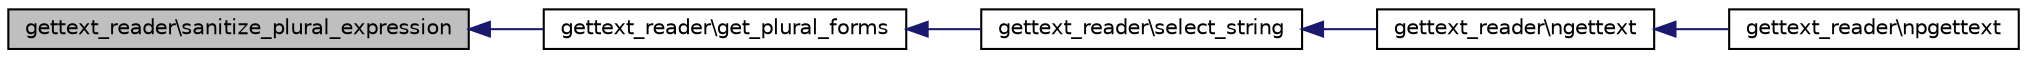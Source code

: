 digraph G
{
  edge [fontname="Helvetica",fontsize="10",labelfontname="Helvetica",labelfontsize="10"];
  node [fontname="Helvetica",fontsize="10",shape=record];
  rankdir="LR";
  Node1 [label="gettext_reader\\sanitize_plural_expression",height=0.2,width=0.4,color="black", fillcolor="grey75", style="filled" fontcolor="black"];
  Node1 -> Node2 [dir="back",color="midnightblue",fontsize="10",style="solid",fontname="Helvetica"];
  Node2 [label="gettext_reader\\get_plural_forms",height=0.2,width=0.4,color="black", fillcolor="white", style="filled",URL="$classgettext__reader.html#a6d4d42aeb8e669c82bdd029aacd5afb0",tooltip="Get possible plural forms from MO header."];
  Node2 -> Node3 [dir="back",color="midnightblue",fontsize="10",style="solid",fontname="Helvetica"];
  Node3 [label="gettext_reader\\select_string",height=0.2,width=0.4,color="black", fillcolor="white", style="filled",URL="$classgettext__reader.html#a7b56a1911c46de99e13677ac10c8d11f",tooltip="Detects which plural form to take."];
  Node3 -> Node4 [dir="back",color="midnightblue",fontsize="10",style="solid",fontname="Helvetica"];
  Node4 [label="gettext_reader\\ngettext",height=0.2,width=0.4,color="black", fillcolor="white", style="filled",URL="$classgettext__reader.html#a68ca60ca885de611b4c33975f79c539c",tooltip="Plural version of gettext."];
  Node4 -> Node5 [dir="back",color="midnightblue",fontsize="10",style="solid",fontname="Helvetica"];
  Node5 [label="gettext_reader\\npgettext",height=0.2,width=0.4,color="black", fillcolor="white", style="filled",URL="$classgettext__reader.html#a066d74e3d58be5e86c2516280df9f965"];
}
